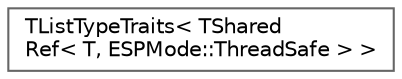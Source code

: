 digraph "Graphical Class Hierarchy"
{
 // INTERACTIVE_SVG=YES
 // LATEX_PDF_SIZE
  bgcolor="transparent";
  edge [fontname=Helvetica,fontsize=10,labelfontname=Helvetica,labelfontsize=10];
  node [fontname=Helvetica,fontsize=10,shape=box,height=0.2,width=0.4];
  rankdir="LR";
  Node0 [id="Node000000",label="TListTypeTraits\< TShared\lRef\< T, ESPMode::ThreadSafe \> \>",height=0.2,width=0.4,color="grey40", fillcolor="white", style="filled",URL="$d9/dac/structTListTypeTraits_3_01TSharedRef_3_01T_00_01ESPMode_1_1ThreadSafe_01_4_01_4.html",tooltip=" "];
}
